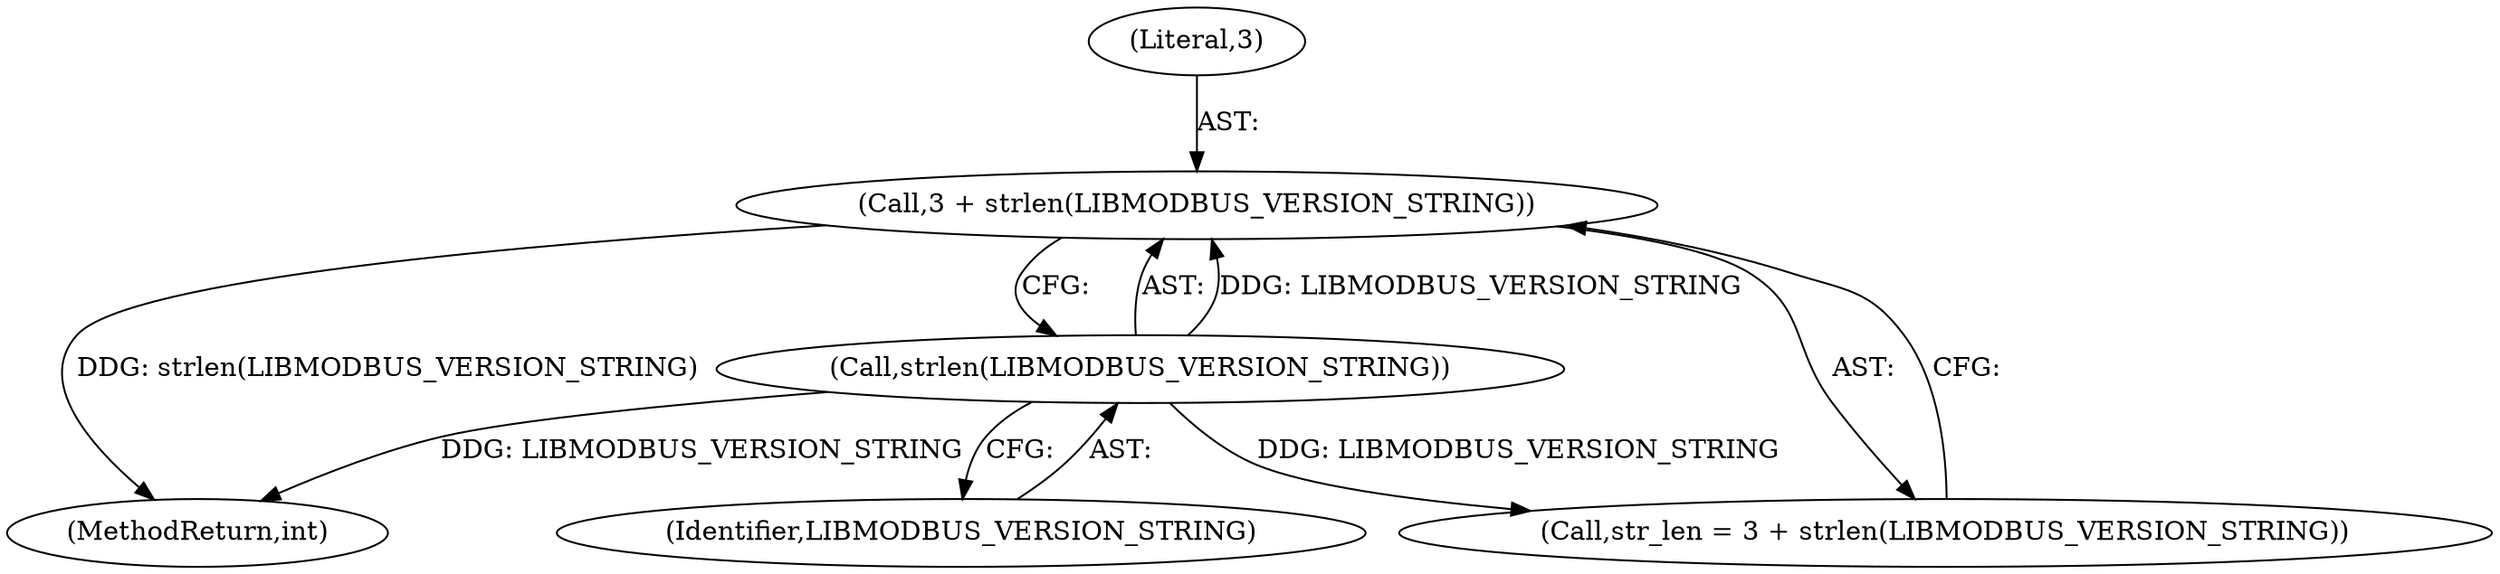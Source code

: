 digraph "0_libmodbus_5ccdf5ef79d742640355d1132fa9e2abc7fbaefc@API" {
"1000989" [label="(Call,3 + strlen(LIBMODBUS_VERSION_STRING))"];
"1000991" [label="(Call,strlen(LIBMODBUS_VERSION_STRING))"];
"1000991" [label="(Call,strlen(LIBMODBUS_VERSION_STRING))"];
"1001410" [label="(MethodReturn,int)"];
"1000990" [label="(Literal,3)"];
"1000989" [label="(Call,3 + strlen(LIBMODBUS_VERSION_STRING))"];
"1000992" [label="(Identifier,LIBMODBUS_VERSION_STRING)"];
"1000987" [label="(Call,str_len = 3 + strlen(LIBMODBUS_VERSION_STRING))"];
"1000989" -> "1000987"  [label="AST: "];
"1000989" -> "1000991"  [label="CFG: "];
"1000990" -> "1000989"  [label="AST: "];
"1000991" -> "1000989"  [label="AST: "];
"1000987" -> "1000989"  [label="CFG: "];
"1000989" -> "1001410"  [label="DDG: strlen(LIBMODBUS_VERSION_STRING)"];
"1000991" -> "1000989"  [label="DDG: LIBMODBUS_VERSION_STRING"];
"1000991" -> "1000992"  [label="CFG: "];
"1000992" -> "1000991"  [label="AST: "];
"1000991" -> "1001410"  [label="DDG: LIBMODBUS_VERSION_STRING"];
"1000991" -> "1000987"  [label="DDG: LIBMODBUS_VERSION_STRING"];
}
